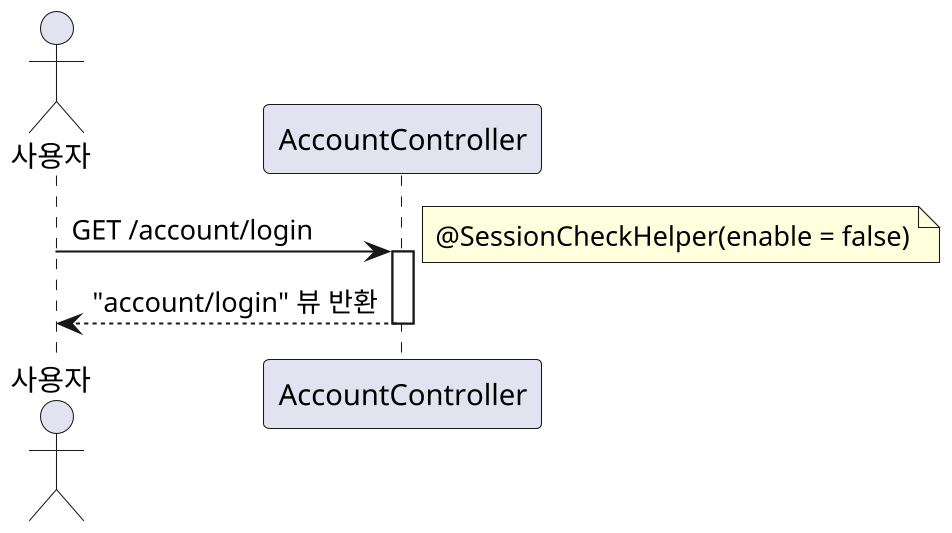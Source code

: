 @startuml
skinparam dpi 200

actor Actor as "사용자"
participant AccountController

Actor -> AccountController: GET /account/login
activate AccountController
note right: @SessionCheckHelper(enable = false)
AccountController --> Actor: "account/login" 뷰 반환
deactivate AccountController

@enduml
